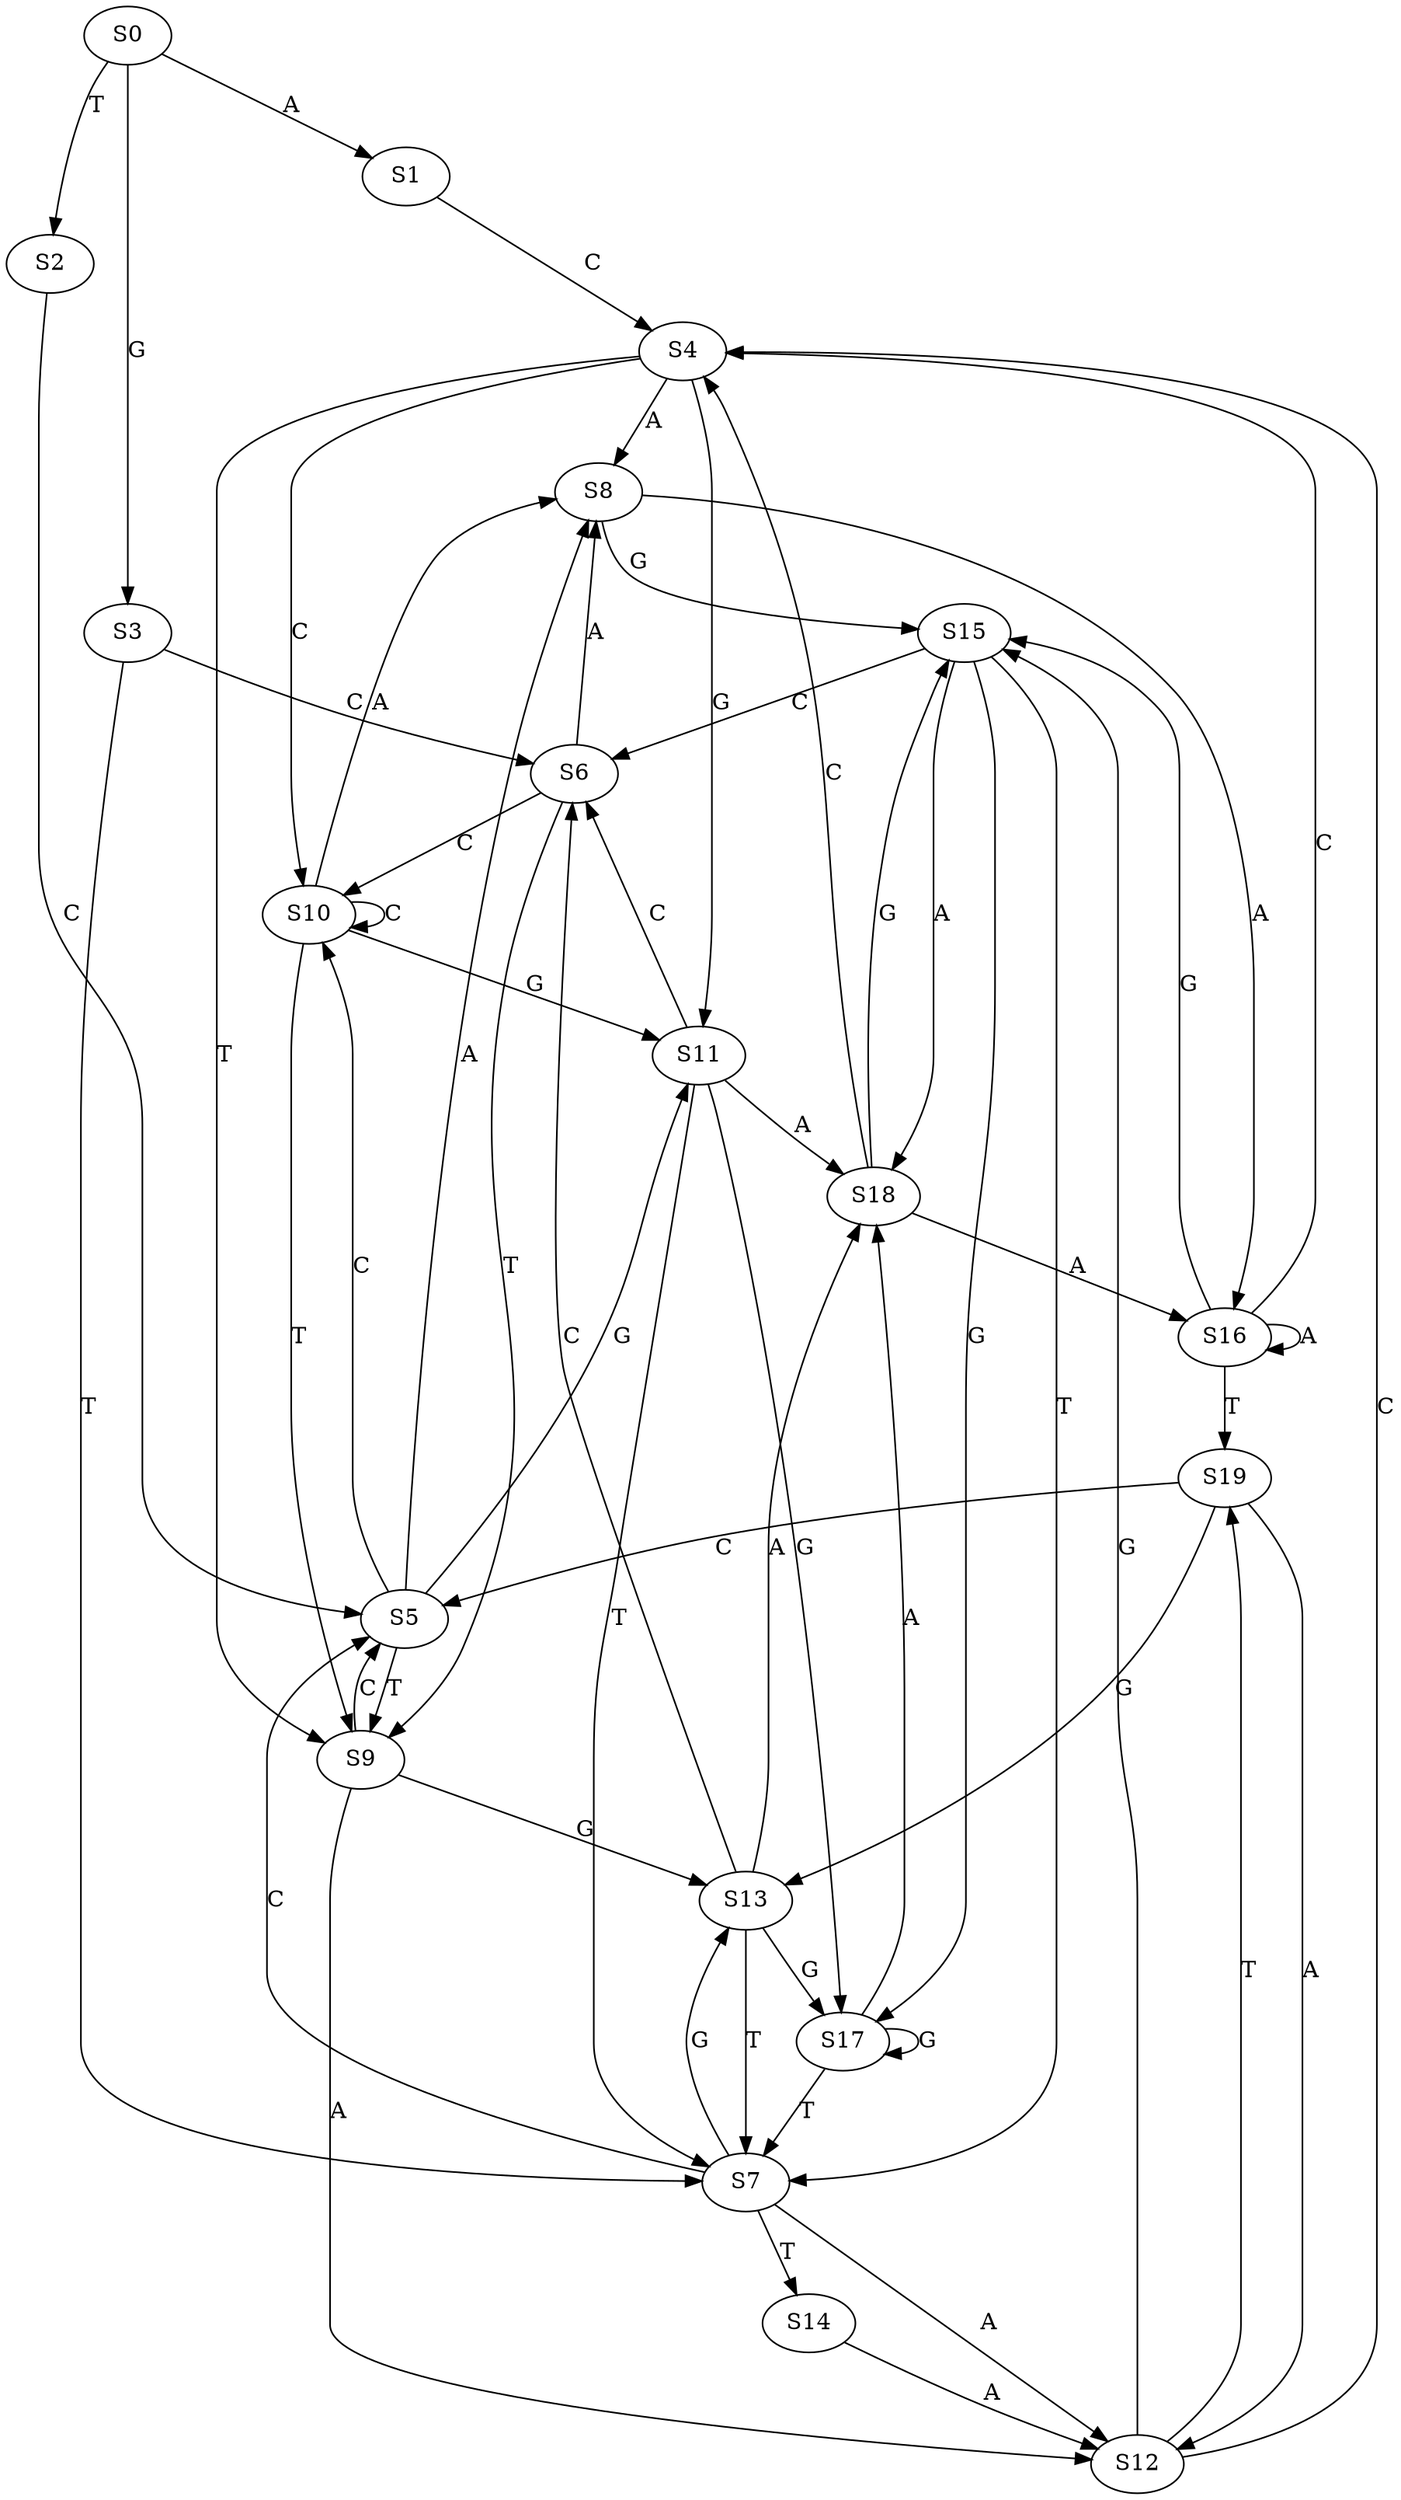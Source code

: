 strict digraph  {
	S0 -> S1 [ label = A ];
	S0 -> S2 [ label = T ];
	S0 -> S3 [ label = G ];
	S1 -> S4 [ label = C ];
	S2 -> S5 [ label = C ];
	S3 -> S6 [ label = C ];
	S3 -> S7 [ label = T ];
	S4 -> S8 [ label = A ];
	S4 -> S9 [ label = T ];
	S4 -> S10 [ label = C ];
	S4 -> S11 [ label = G ];
	S5 -> S9 [ label = T ];
	S5 -> S11 [ label = G ];
	S5 -> S10 [ label = C ];
	S5 -> S8 [ label = A ];
	S6 -> S10 [ label = C ];
	S6 -> S8 [ label = A ];
	S6 -> S9 [ label = T ];
	S7 -> S12 [ label = A ];
	S7 -> S5 [ label = C ];
	S7 -> S13 [ label = G ];
	S7 -> S14 [ label = T ];
	S8 -> S15 [ label = G ];
	S8 -> S16 [ label = A ];
	S9 -> S13 [ label = G ];
	S9 -> S5 [ label = C ];
	S9 -> S12 [ label = A ];
	S10 -> S11 [ label = G ];
	S10 -> S10 [ label = C ];
	S10 -> S8 [ label = A ];
	S10 -> S9 [ label = T ];
	S11 -> S17 [ label = G ];
	S11 -> S7 [ label = T ];
	S11 -> S18 [ label = A ];
	S11 -> S6 [ label = C ];
	S12 -> S15 [ label = G ];
	S12 -> S19 [ label = T ];
	S12 -> S4 [ label = C ];
	S13 -> S18 [ label = A ];
	S13 -> S7 [ label = T ];
	S13 -> S17 [ label = G ];
	S13 -> S6 [ label = C ];
	S14 -> S12 [ label = A ];
	S15 -> S7 [ label = T ];
	S15 -> S17 [ label = G ];
	S15 -> S18 [ label = A ];
	S15 -> S6 [ label = C ];
	S16 -> S19 [ label = T ];
	S16 -> S4 [ label = C ];
	S16 -> S15 [ label = G ];
	S16 -> S16 [ label = A ];
	S17 -> S18 [ label = A ];
	S17 -> S7 [ label = T ];
	S17 -> S17 [ label = G ];
	S18 -> S15 [ label = G ];
	S18 -> S16 [ label = A ];
	S18 -> S4 [ label = C ];
	S19 -> S12 [ label = A ];
	S19 -> S5 [ label = C ];
	S19 -> S13 [ label = G ];
}
